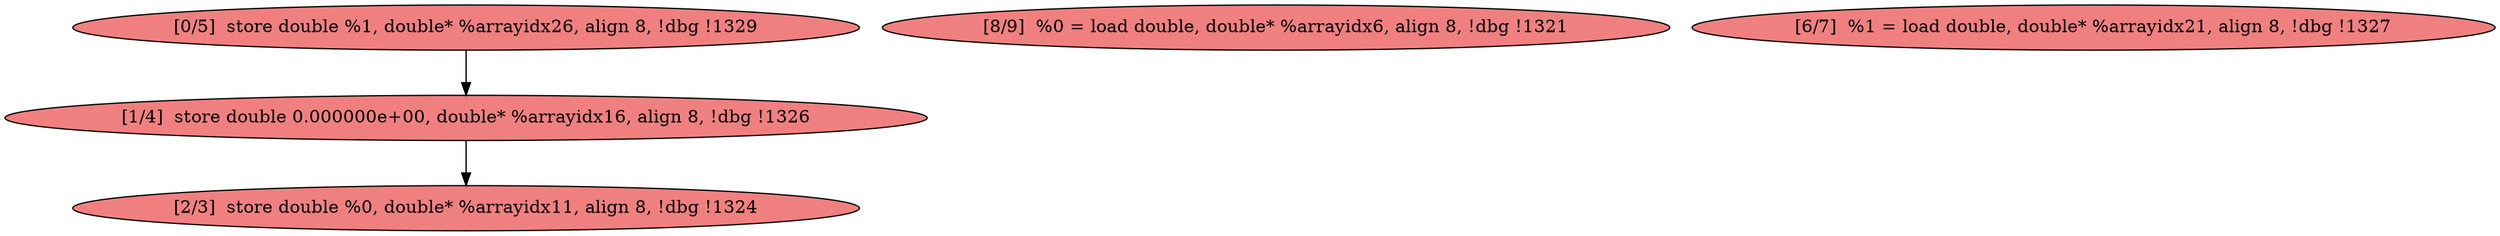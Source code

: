 
digraph G {


node63 [fillcolor=lightcoral,label="[2/3]  store double %0, double* %arrayidx11, align 8, !dbg !1324",shape=ellipse,style=filled ]
node62 [fillcolor=lightcoral,label="[8/9]  %0 = load double, double* %arrayidx6, align 8, !dbg !1321",shape=ellipse,style=filled ]
node64 [fillcolor=lightcoral,label="[1/4]  store double 0.000000e+00, double* %arrayidx16, align 8, !dbg !1326",shape=ellipse,style=filled ]
node60 [fillcolor=lightcoral,label="[6/7]  %1 = load double, double* %arrayidx21, align 8, !dbg !1327",shape=ellipse,style=filled ]
node61 [fillcolor=lightcoral,label="[0/5]  store double %1, double* %arrayidx26, align 8, !dbg !1329",shape=ellipse,style=filled ]

node64->node63 [ ]
node61->node64 [ ]


}
